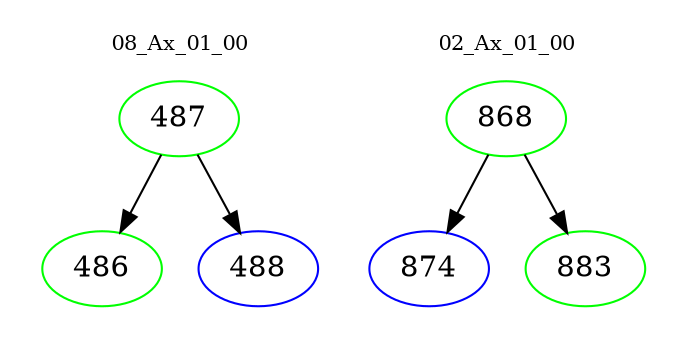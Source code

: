 digraph{
subgraph cluster_0 {
color = white
label = "08_Ax_01_00";
fontsize=10;
T0_487 [label="487", color="green"]
T0_487 -> T0_486 [color="black"]
T0_486 [label="486", color="green"]
T0_487 -> T0_488 [color="black"]
T0_488 [label="488", color="blue"]
}
subgraph cluster_1 {
color = white
label = "02_Ax_01_00";
fontsize=10;
T1_868 [label="868", color="green"]
T1_868 -> T1_874 [color="black"]
T1_874 [label="874", color="blue"]
T1_868 -> T1_883 [color="black"]
T1_883 [label="883", color="green"]
}
}
